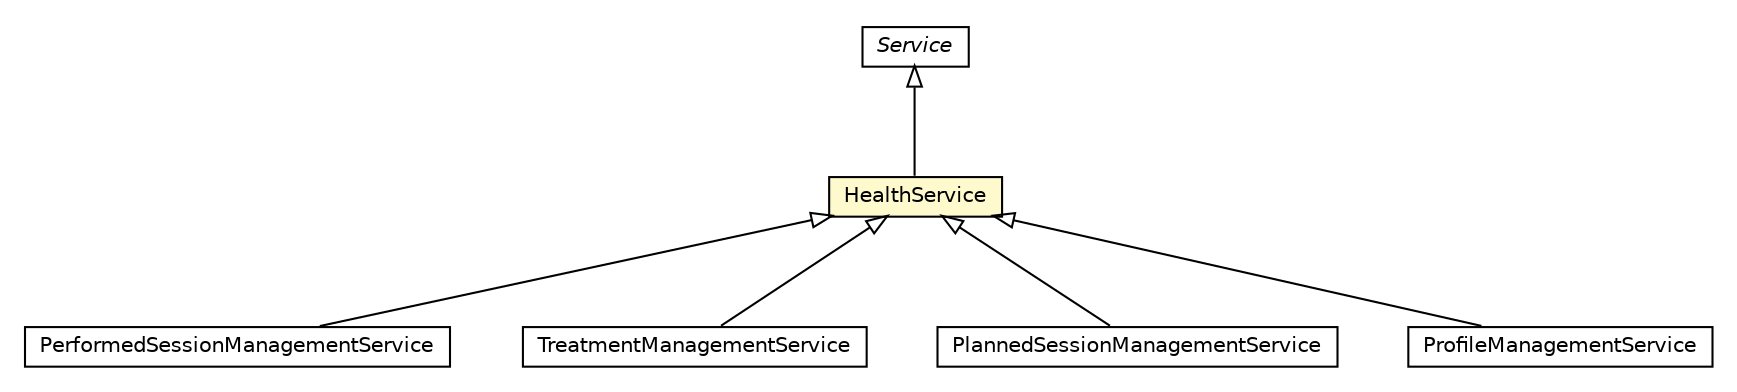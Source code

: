 #!/usr/local/bin/dot
#
# Class diagram 
# Generated by UMLGraph version 5.1 (http://www.umlgraph.org/)
#

digraph G {
	edge [fontname="Helvetica",fontsize=10,labelfontname="Helvetica",labelfontsize=10];
	node [fontname="Helvetica",fontsize=10,shape=plaintext];
	nodesep=0.25;
	ranksep=0.5;
	// org.universAAL.middleware.service.owl.Service
	c4756045 [label=<<table title="org.universAAL.middleware.service.owl.Service" border="0" cellborder="1" cellspacing="0" cellpadding="2" port="p" href="../../../../middleware/service/owl/Service.html">
		<tr><td><table border="0" cellspacing="0" cellpadding="1">
<tr><td align="center" balign="center"><font face="Helvetica-Oblique"> Service </font></td></tr>
		</table></td></tr>
		</table>>, fontname="Helvetica", fontcolor="black", fontsize=10.0];
	// org.universAAL.ontology.health.owl.services.PerformedSessionManagementService
	c4756680 [label=<<table title="org.universAAL.ontology.health.owl.services.PerformedSessionManagementService" border="0" cellborder="1" cellspacing="0" cellpadding="2" port="p" href="./PerformedSessionManagementService.html">
		<tr><td><table border="0" cellspacing="0" cellpadding="1">
<tr><td align="center" balign="center"> PerformedSessionManagementService </td></tr>
		</table></td></tr>
		</table>>, fontname="Helvetica", fontcolor="black", fontsize=10.0];
	// org.universAAL.ontology.health.owl.services.TreatmentManagementService
	c4756681 [label=<<table title="org.universAAL.ontology.health.owl.services.TreatmentManagementService" border="0" cellborder="1" cellspacing="0" cellpadding="2" port="p" href="./TreatmentManagementService.html">
		<tr><td><table border="0" cellspacing="0" cellpadding="1">
<tr><td align="center" balign="center"> TreatmentManagementService </td></tr>
		</table></td></tr>
		</table>>, fontname="Helvetica", fontcolor="black", fontsize=10.0];
	// org.universAAL.ontology.health.owl.services.PlannedSessionManagementService
	c4756682 [label=<<table title="org.universAAL.ontology.health.owl.services.PlannedSessionManagementService" border="0" cellborder="1" cellspacing="0" cellpadding="2" port="p" href="./PlannedSessionManagementService.html">
		<tr><td><table border="0" cellspacing="0" cellpadding="1">
<tr><td align="center" balign="center"> PlannedSessionManagementService </td></tr>
		</table></td></tr>
		</table>>, fontname="Helvetica", fontcolor="black", fontsize=10.0];
	// org.universAAL.ontology.health.owl.services.HealthService
	c4756683 [label=<<table title="org.universAAL.ontology.health.owl.services.HealthService" border="0" cellborder="1" cellspacing="0" cellpadding="2" port="p" bgcolor="lemonChiffon" href="./HealthService.html">
		<tr><td><table border="0" cellspacing="0" cellpadding="1">
<tr><td align="center" balign="center"> HealthService </td></tr>
		</table></td></tr>
		</table>>, fontname="Helvetica", fontcolor="black", fontsize=10.0];
	// org.universAAL.ontology.health.owl.services.ProfileManagementService
	c4756684 [label=<<table title="org.universAAL.ontology.health.owl.services.ProfileManagementService" border="0" cellborder="1" cellspacing="0" cellpadding="2" port="p" href="./ProfileManagementService.html">
		<tr><td><table border="0" cellspacing="0" cellpadding="1">
<tr><td align="center" balign="center"> ProfileManagementService </td></tr>
		</table></td></tr>
		</table>>, fontname="Helvetica", fontcolor="black", fontsize=10.0];
	//org.universAAL.ontology.health.owl.services.PerformedSessionManagementService extends org.universAAL.ontology.health.owl.services.HealthService
	c4756683:p -> c4756680:p [dir=back,arrowtail=empty];
	//org.universAAL.ontology.health.owl.services.TreatmentManagementService extends org.universAAL.ontology.health.owl.services.HealthService
	c4756683:p -> c4756681:p [dir=back,arrowtail=empty];
	//org.universAAL.ontology.health.owl.services.PlannedSessionManagementService extends org.universAAL.ontology.health.owl.services.HealthService
	c4756683:p -> c4756682:p [dir=back,arrowtail=empty];
	//org.universAAL.ontology.health.owl.services.HealthService extends org.universAAL.middleware.service.owl.Service
	c4756045:p -> c4756683:p [dir=back,arrowtail=empty];
	//org.universAAL.ontology.health.owl.services.ProfileManagementService extends org.universAAL.ontology.health.owl.services.HealthService
	c4756683:p -> c4756684:p [dir=back,arrowtail=empty];
}

